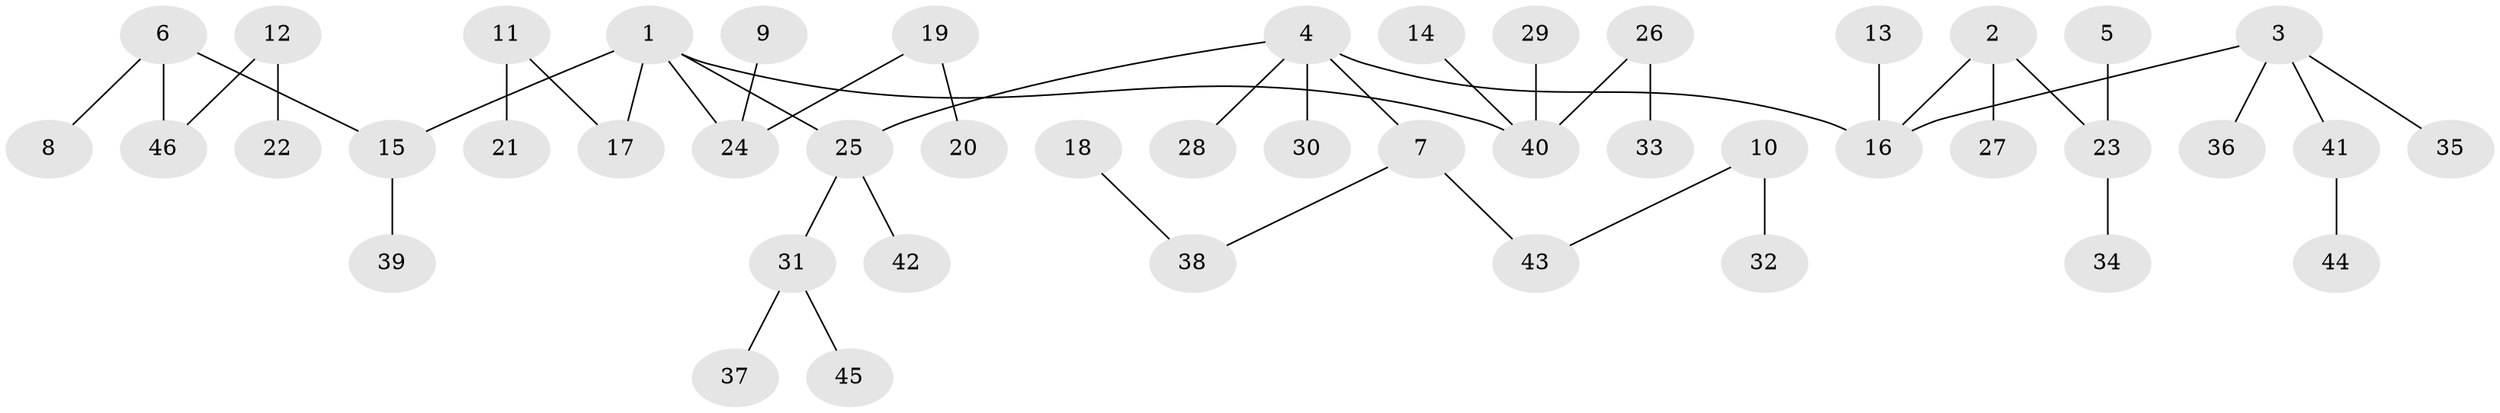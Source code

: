// original degree distribution, {5: 0.05309734513274336, 6: 0.008849557522123894, 4: 0.061946902654867256, 3: 0.11504424778761062, 2: 0.30973451327433627, 1: 0.45132743362831856}
// Generated by graph-tools (version 1.1) at 2025/37/03/04/25 23:37:23]
// undirected, 46 vertices, 45 edges
graph export_dot {
  node [color=gray90,style=filled];
  1;
  2;
  3;
  4;
  5;
  6;
  7;
  8;
  9;
  10;
  11;
  12;
  13;
  14;
  15;
  16;
  17;
  18;
  19;
  20;
  21;
  22;
  23;
  24;
  25;
  26;
  27;
  28;
  29;
  30;
  31;
  32;
  33;
  34;
  35;
  36;
  37;
  38;
  39;
  40;
  41;
  42;
  43;
  44;
  45;
  46;
  1 -- 15 [weight=1.0];
  1 -- 17 [weight=1.0];
  1 -- 24 [weight=1.0];
  1 -- 25 [weight=1.0];
  1 -- 40 [weight=1.0];
  2 -- 16 [weight=1.0];
  2 -- 23 [weight=1.0];
  2 -- 27 [weight=1.0];
  3 -- 16 [weight=1.0];
  3 -- 35 [weight=1.0];
  3 -- 36 [weight=1.0];
  3 -- 41 [weight=1.0];
  4 -- 7 [weight=1.0];
  4 -- 16 [weight=1.0];
  4 -- 25 [weight=1.0];
  4 -- 28 [weight=1.0];
  4 -- 30 [weight=1.0];
  5 -- 23 [weight=1.0];
  6 -- 8 [weight=1.0];
  6 -- 15 [weight=1.0];
  6 -- 46 [weight=1.0];
  7 -- 38 [weight=1.0];
  7 -- 43 [weight=1.0];
  9 -- 24 [weight=1.0];
  10 -- 32 [weight=1.0];
  10 -- 43 [weight=1.0];
  11 -- 17 [weight=1.0];
  11 -- 21 [weight=1.0];
  12 -- 22 [weight=1.0];
  12 -- 46 [weight=1.0];
  13 -- 16 [weight=1.0];
  14 -- 40 [weight=1.0];
  15 -- 39 [weight=1.0];
  18 -- 38 [weight=1.0];
  19 -- 20 [weight=1.0];
  19 -- 24 [weight=1.0];
  23 -- 34 [weight=1.0];
  25 -- 31 [weight=1.0];
  25 -- 42 [weight=1.0];
  26 -- 33 [weight=1.0];
  26 -- 40 [weight=1.0];
  29 -- 40 [weight=1.0];
  31 -- 37 [weight=1.0];
  31 -- 45 [weight=1.0];
  41 -- 44 [weight=1.0];
}
